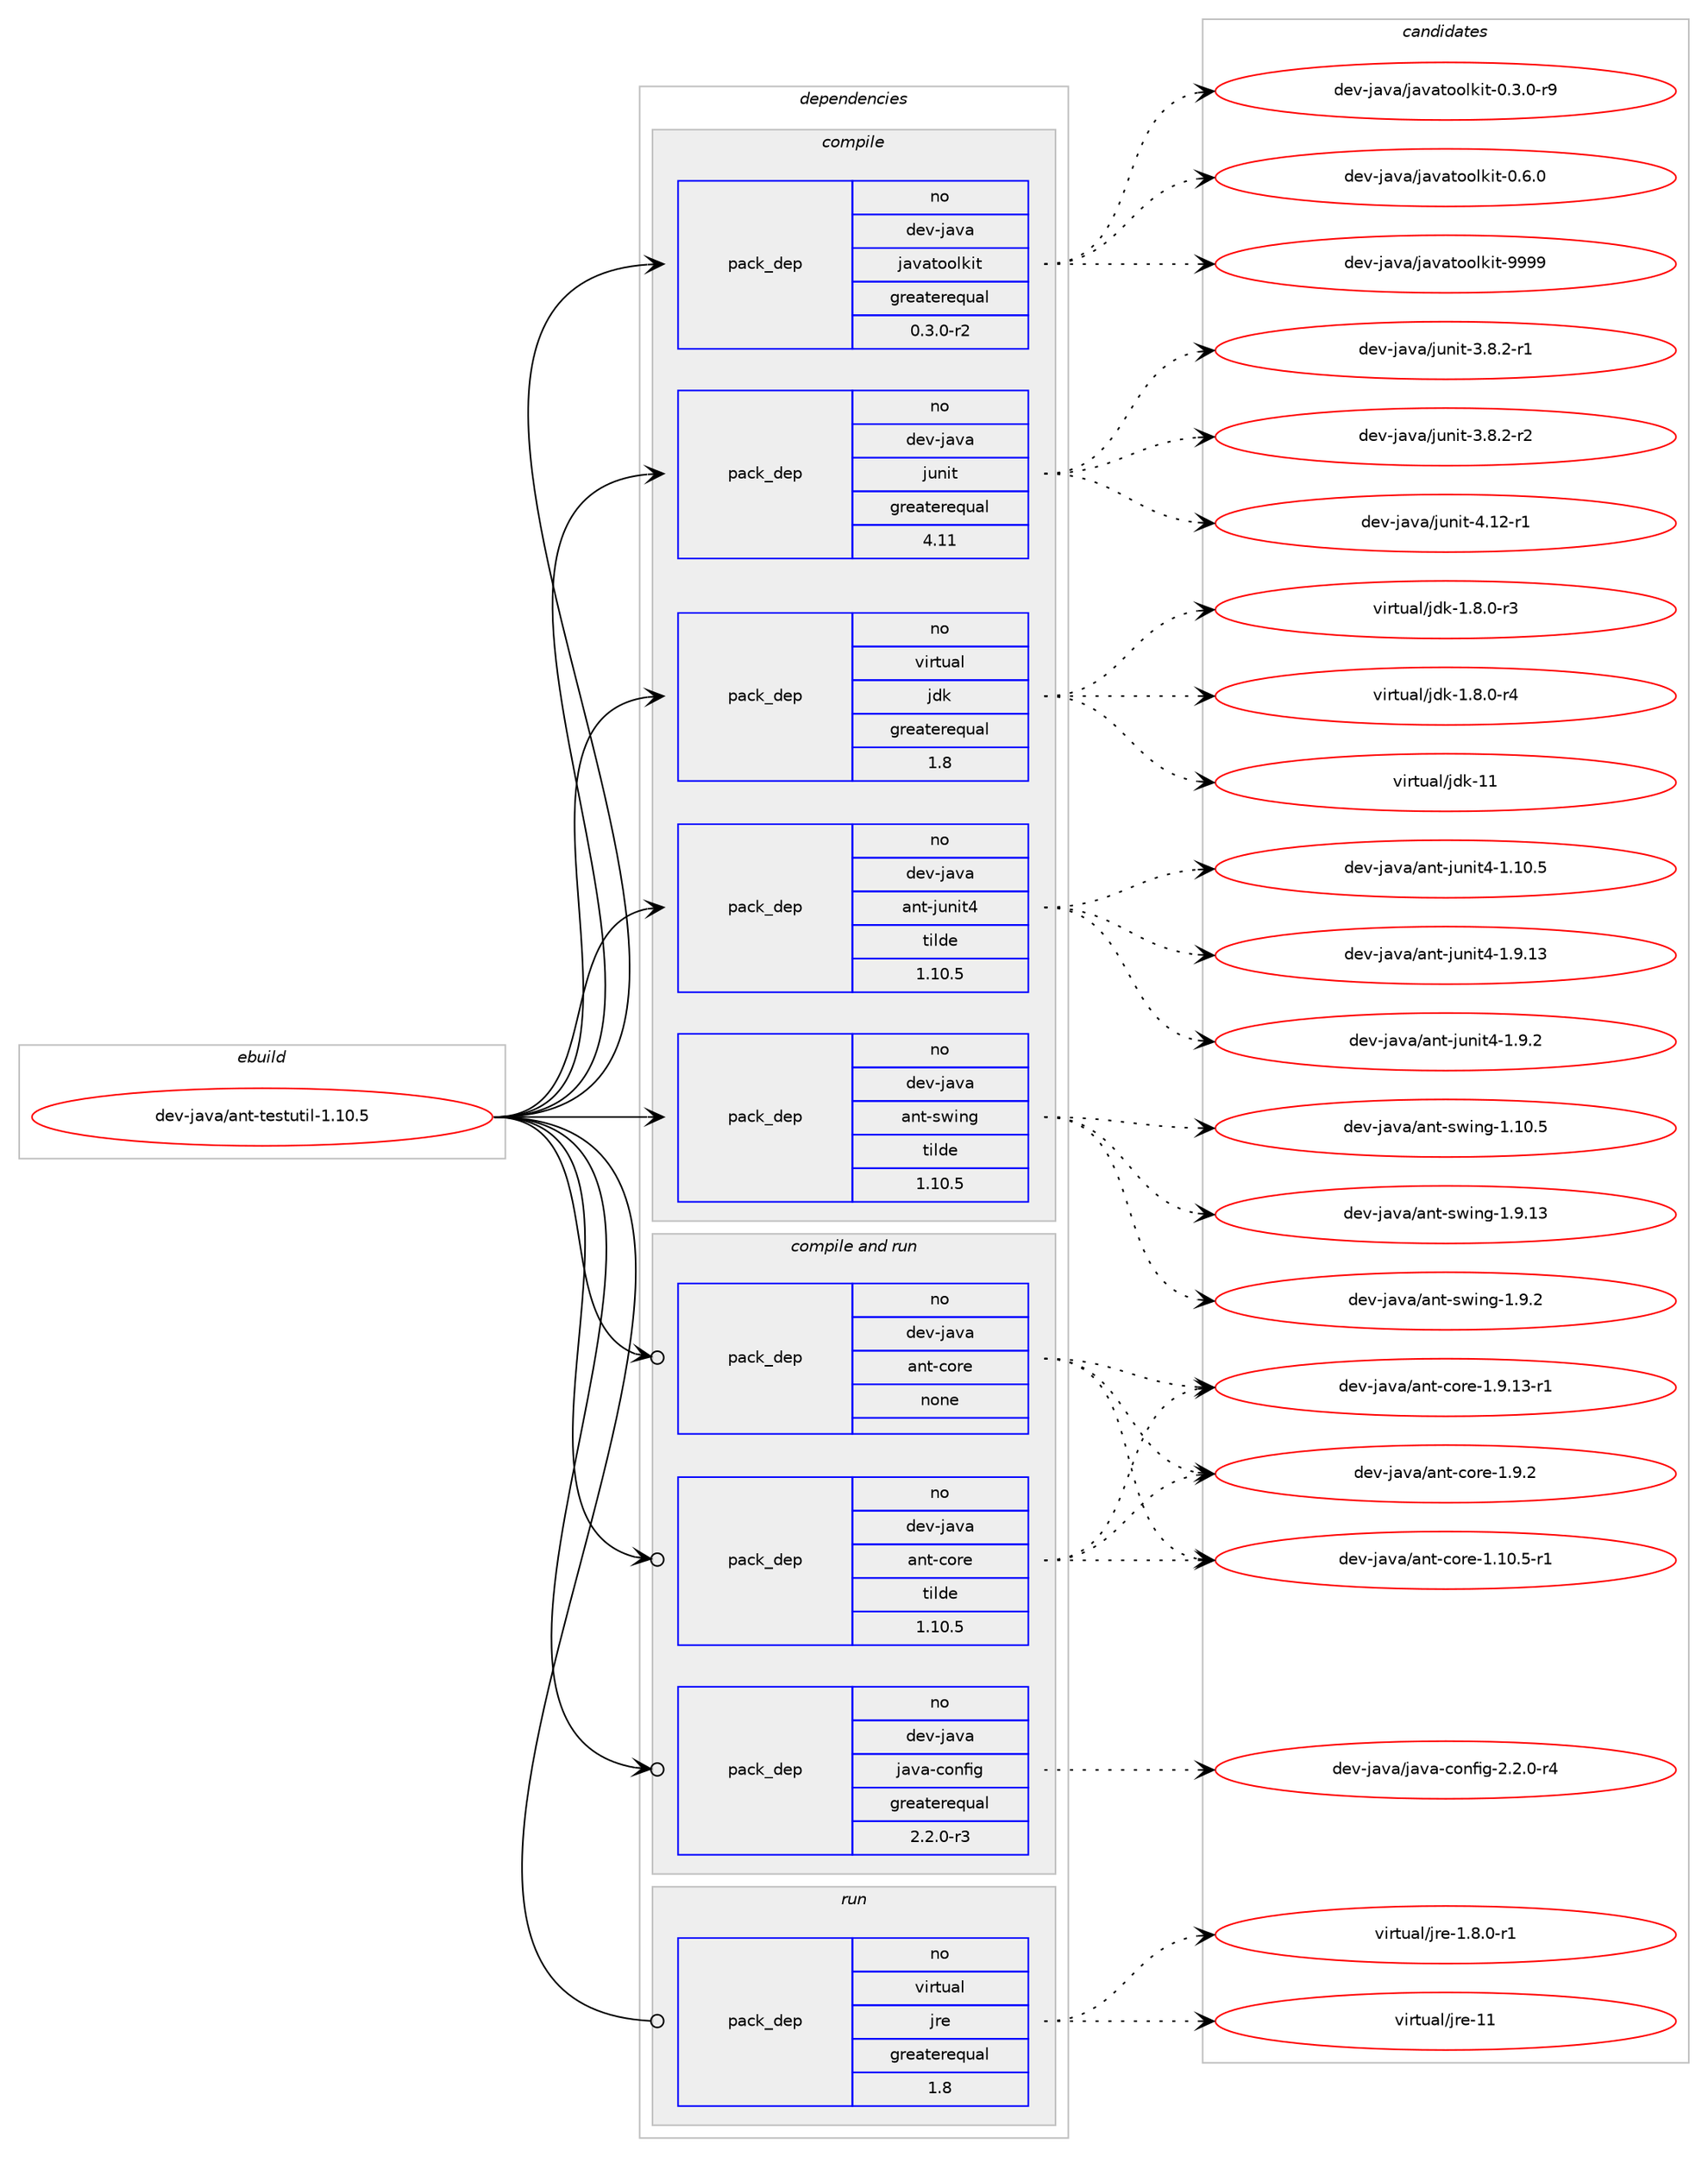 digraph prolog {

# *************
# Graph options
# *************

newrank=true;
concentrate=true;
compound=true;
graph [rankdir=LR,fontname=Helvetica,fontsize=10,ranksep=1.5];#, ranksep=2.5, nodesep=0.2];
edge  [arrowhead=vee];
node  [fontname=Helvetica,fontsize=10];

# **********
# The ebuild
# **********

subgraph cluster_leftcol {
color=gray;
rank=same;
label=<<i>ebuild</i>>;
id [label="dev-java/ant-testutil-1.10.5", color=red, width=4, href="../dev-java/ant-testutil-1.10.5.svg"];
}

# ****************
# The dependencies
# ****************

subgraph cluster_midcol {
color=gray;
label=<<i>dependencies</i>>;
subgraph cluster_compile {
fillcolor="#eeeeee";
style=filled;
label=<<i>compile</i>>;
subgraph pack966195 {
dependency1351034 [label=<<TABLE BORDER="0" CELLBORDER="1" CELLSPACING="0" CELLPADDING="4" WIDTH="220"><TR><TD ROWSPAN="6" CELLPADDING="30">pack_dep</TD></TR><TR><TD WIDTH="110">no</TD></TR><TR><TD>dev-java</TD></TR><TR><TD>ant-junit4</TD></TR><TR><TD>tilde</TD></TR><TR><TD>1.10.5</TD></TR></TABLE>>, shape=none, color=blue];
}
id:e -> dependency1351034:w [weight=20,style="solid",arrowhead="vee"];
subgraph pack966196 {
dependency1351035 [label=<<TABLE BORDER="0" CELLBORDER="1" CELLSPACING="0" CELLPADDING="4" WIDTH="220"><TR><TD ROWSPAN="6" CELLPADDING="30">pack_dep</TD></TR><TR><TD WIDTH="110">no</TD></TR><TR><TD>dev-java</TD></TR><TR><TD>ant-swing</TD></TR><TR><TD>tilde</TD></TR><TR><TD>1.10.5</TD></TR></TABLE>>, shape=none, color=blue];
}
id:e -> dependency1351035:w [weight=20,style="solid",arrowhead="vee"];
subgraph pack966197 {
dependency1351036 [label=<<TABLE BORDER="0" CELLBORDER="1" CELLSPACING="0" CELLPADDING="4" WIDTH="220"><TR><TD ROWSPAN="6" CELLPADDING="30">pack_dep</TD></TR><TR><TD WIDTH="110">no</TD></TR><TR><TD>dev-java</TD></TR><TR><TD>javatoolkit</TD></TR><TR><TD>greaterequal</TD></TR><TR><TD>0.3.0-r2</TD></TR></TABLE>>, shape=none, color=blue];
}
id:e -> dependency1351036:w [weight=20,style="solid",arrowhead="vee"];
subgraph pack966198 {
dependency1351037 [label=<<TABLE BORDER="0" CELLBORDER="1" CELLSPACING="0" CELLPADDING="4" WIDTH="220"><TR><TD ROWSPAN="6" CELLPADDING="30">pack_dep</TD></TR><TR><TD WIDTH="110">no</TD></TR><TR><TD>dev-java</TD></TR><TR><TD>junit</TD></TR><TR><TD>greaterequal</TD></TR><TR><TD>4.11</TD></TR></TABLE>>, shape=none, color=blue];
}
id:e -> dependency1351037:w [weight=20,style="solid",arrowhead="vee"];
subgraph pack966199 {
dependency1351038 [label=<<TABLE BORDER="0" CELLBORDER="1" CELLSPACING="0" CELLPADDING="4" WIDTH="220"><TR><TD ROWSPAN="6" CELLPADDING="30">pack_dep</TD></TR><TR><TD WIDTH="110">no</TD></TR><TR><TD>virtual</TD></TR><TR><TD>jdk</TD></TR><TR><TD>greaterequal</TD></TR><TR><TD>1.8</TD></TR></TABLE>>, shape=none, color=blue];
}
id:e -> dependency1351038:w [weight=20,style="solid",arrowhead="vee"];
}
subgraph cluster_compileandrun {
fillcolor="#eeeeee";
style=filled;
label=<<i>compile and run</i>>;
subgraph pack966200 {
dependency1351039 [label=<<TABLE BORDER="0" CELLBORDER="1" CELLSPACING="0" CELLPADDING="4" WIDTH="220"><TR><TD ROWSPAN="6" CELLPADDING="30">pack_dep</TD></TR><TR><TD WIDTH="110">no</TD></TR><TR><TD>dev-java</TD></TR><TR><TD>ant-core</TD></TR><TR><TD>none</TD></TR><TR><TD></TD></TR></TABLE>>, shape=none, color=blue];
}
id:e -> dependency1351039:w [weight=20,style="solid",arrowhead="odotvee"];
subgraph pack966201 {
dependency1351040 [label=<<TABLE BORDER="0" CELLBORDER="1" CELLSPACING="0" CELLPADDING="4" WIDTH="220"><TR><TD ROWSPAN="6" CELLPADDING="30">pack_dep</TD></TR><TR><TD WIDTH="110">no</TD></TR><TR><TD>dev-java</TD></TR><TR><TD>ant-core</TD></TR><TR><TD>tilde</TD></TR><TR><TD>1.10.5</TD></TR></TABLE>>, shape=none, color=blue];
}
id:e -> dependency1351040:w [weight=20,style="solid",arrowhead="odotvee"];
subgraph pack966202 {
dependency1351041 [label=<<TABLE BORDER="0" CELLBORDER="1" CELLSPACING="0" CELLPADDING="4" WIDTH="220"><TR><TD ROWSPAN="6" CELLPADDING="30">pack_dep</TD></TR><TR><TD WIDTH="110">no</TD></TR><TR><TD>dev-java</TD></TR><TR><TD>java-config</TD></TR><TR><TD>greaterequal</TD></TR><TR><TD>2.2.0-r3</TD></TR></TABLE>>, shape=none, color=blue];
}
id:e -> dependency1351041:w [weight=20,style="solid",arrowhead="odotvee"];
}
subgraph cluster_run {
fillcolor="#eeeeee";
style=filled;
label=<<i>run</i>>;
subgraph pack966203 {
dependency1351042 [label=<<TABLE BORDER="0" CELLBORDER="1" CELLSPACING="0" CELLPADDING="4" WIDTH="220"><TR><TD ROWSPAN="6" CELLPADDING="30">pack_dep</TD></TR><TR><TD WIDTH="110">no</TD></TR><TR><TD>virtual</TD></TR><TR><TD>jre</TD></TR><TR><TD>greaterequal</TD></TR><TR><TD>1.8</TD></TR></TABLE>>, shape=none, color=blue];
}
id:e -> dependency1351042:w [weight=20,style="solid",arrowhead="odot"];
}
}

# **************
# The candidates
# **************

subgraph cluster_choices {
rank=same;
color=gray;
label=<<i>candidates</i>>;

subgraph choice966195 {
color=black;
nodesep=1;
choice1001011184510697118974797110116451061171101051165245494649484653 [label="dev-java/ant-junit4-1.10.5", color=red, width=4,href="../dev-java/ant-junit4-1.10.5.svg"];
choice1001011184510697118974797110116451061171101051165245494657464951 [label="dev-java/ant-junit4-1.9.13", color=red, width=4,href="../dev-java/ant-junit4-1.9.13.svg"];
choice10010111845106971189747971101164510611711010511652454946574650 [label="dev-java/ant-junit4-1.9.2", color=red, width=4,href="../dev-java/ant-junit4-1.9.2.svg"];
dependency1351034:e -> choice1001011184510697118974797110116451061171101051165245494649484653:w [style=dotted,weight="100"];
dependency1351034:e -> choice1001011184510697118974797110116451061171101051165245494657464951:w [style=dotted,weight="100"];
dependency1351034:e -> choice10010111845106971189747971101164510611711010511652454946574650:w [style=dotted,weight="100"];
}
subgraph choice966196 {
color=black;
nodesep=1;
choice10010111845106971189747971101164511511910511010345494649484653 [label="dev-java/ant-swing-1.10.5", color=red, width=4,href="../dev-java/ant-swing-1.10.5.svg"];
choice10010111845106971189747971101164511511910511010345494657464951 [label="dev-java/ant-swing-1.9.13", color=red, width=4,href="../dev-java/ant-swing-1.9.13.svg"];
choice100101118451069711897479711011645115119105110103454946574650 [label="dev-java/ant-swing-1.9.2", color=red, width=4,href="../dev-java/ant-swing-1.9.2.svg"];
dependency1351035:e -> choice10010111845106971189747971101164511511910511010345494649484653:w [style=dotted,weight="100"];
dependency1351035:e -> choice10010111845106971189747971101164511511910511010345494657464951:w [style=dotted,weight="100"];
dependency1351035:e -> choice100101118451069711897479711011645115119105110103454946574650:w [style=dotted,weight="100"];
}
subgraph choice966197 {
color=black;
nodesep=1;
choice1001011184510697118974710697118971161111111081071051164548465146484511457 [label="dev-java/javatoolkit-0.3.0-r9", color=red, width=4,href="../dev-java/javatoolkit-0.3.0-r9.svg"];
choice100101118451069711897471069711897116111111108107105116454846544648 [label="dev-java/javatoolkit-0.6.0", color=red, width=4,href="../dev-java/javatoolkit-0.6.0.svg"];
choice1001011184510697118974710697118971161111111081071051164557575757 [label="dev-java/javatoolkit-9999", color=red, width=4,href="../dev-java/javatoolkit-9999.svg"];
dependency1351036:e -> choice1001011184510697118974710697118971161111111081071051164548465146484511457:w [style=dotted,weight="100"];
dependency1351036:e -> choice100101118451069711897471069711897116111111108107105116454846544648:w [style=dotted,weight="100"];
dependency1351036:e -> choice1001011184510697118974710697118971161111111081071051164557575757:w [style=dotted,weight="100"];
}
subgraph choice966198 {
color=black;
nodesep=1;
choice100101118451069711897471061171101051164551465646504511449 [label="dev-java/junit-3.8.2-r1", color=red, width=4,href="../dev-java/junit-3.8.2-r1.svg"];
choice100101118451069711897471061171101051164551465646504511450 [label="dev-java/junit-3.8.2-r2", color=red, width=4,href="../dev-java/junit-3.8.2-r2.svg"];
choice1001011184510697118974710611711010511645524649504511449 [label="dev-java/junit-4.12-r1", color=red, width=4,href="../dev-java/junit-4.12-r1.svg"];
dependency1351037:e -> choice100101118451069711897471061171101051164551465646504511449:w [style=dotted,weight="100"];
dependency1351037:e -> choice100101118451069711897471061171101051164551465646504511450:w [style=dotted,weight="100"];
dependency1351037:e -> choice1001011184510697118974710611711010511645524649504511449:w [style=dotted,weight="100"];
}
subgraph choice966199 {
color=black;
nodesep=1;
choice11810511411611797108471061001074549465646484511451 [label="virtual/jdk-1.8.0-r3", color=red, width=4,href="../virtual/jdk-1.8.0-r3.svg"];
choice11810511411611797108471061001074549465646484511452 [label="virtual/jdk-1.8.0-r4", color=red, width=4,href="../virtual/jdk-1.8.0-r4.svg"];
choice1181051141161179710847106100107454949 [label="virtual/jdk-11", color=red, width=4,href="../virtual/jdk-11.svg"];
dependency1351038:e -> choice11810511411611797108471061001074549465646484511451:w [style=dotted,weight="100"];
dependency1351038:e -> choice11810511411611797108471061001074549465646484511452:w [style=dotted,weight="100"];
dependency1351038:e -> choice1181051141161179710847106100107454949:w [style=dotted,weight="100"];
}
subgraph choice966200 {
color=black;
nodesep=1;
choice10010111845106971189747971101164599111114101454946494846534511449 [label="dev-java/ant-core-1.10.5-r1", color=red, width=4,href="../dev-java/ant-core-1.10.5-r1.svg"];
choice10010111845106971189747971101164599111114101454946574649514511449 [label="dev-java/ant-core-1.9.13-r1", color=red, width=4,href="../dev-java/ant-core-1.9.13-r1.svg"];
choice10010111845106971189747971101164599111114101454946574650 [label="dev-java/ant-core-1.9.2", color=red, width=4,href="../dev-java/ant-core-1.9.2.svg"];
dependency1351039:e -> choice10010111845106971189747971101164599111114101454946494846534511449:w [style=dotted,weight="100"];
dependency1351039:e -> choice10010111845106971189747971101164599111114101454946574649514511449:w [style=dotted,weight="100"];
dependency1351039:e -> choice10010111845106971189747971101164599111114101454946574650:w [style=dotted,weight="100"];
}
subgraph choice966201 {
color=black;
nodesep=1;
choice10010111845106971189747971101164599111114101454946494846534511449 [label="dev-java/ant-core-1.10.5-r1", color=red, width=4,href="../dev-java/ant-core-1.10.5-r1.svg"];
choice10010111845106971189747971101164599111114101454946574649514511449 [label="dev-java/ant-core-1.9.13-r1", color=red, width=4,href="../dev-java/ant-core-1.9.13-r1.svg"];
choice10010111845106971189747971101164599111114101454946574650 [label="dev-java/ant-core-1.9.2", color=red, width=4,href="../dev-java/ant-core-1.9.2.svg"];
dependency1351040:e -> choice10010111845106971189747971101164599111114101454946494846534511449:w [style=dotted,weight="100"];
dependency1351040:e -> choice10010111845106971189747971101164599111114101454946574649514511449:w [style=dotted,weight="100"];
dependency1351040:e -> choice10010111845106971189747971101164599111114101454946574650:w [style=dotted,weight="100"];
}
subgraph choice966202 {
color=black;
nodesep=1;
choice10010111845106971189747106971189745991111101021051034550465046484511452 [label="dev-java/java-config-2.2.0-r4", color=red, width=4,href="../dev-java/java-config-2.2.0-r4.svg"];
dependency1351041:e -> choice10010111845106971189747106971189745991111101021051034550465046484511452:w [style=dotted,weight="100"];
}
subgraph choice966203 {
color=black;
nodesep=1;
choice11810511411611797108471061141014549465646484511449 [label="virtual/jre-1.8.0-r1", color=red, width=4,href="../virtual/jre-1.8.0-r1.svg"];
choice1181051141161179710847106114101454949 [label="virtual/jre-11", color=red, width=4,href="../virtual/jre-11.svg"];
dependency1351042:e -> choice11810511411611797108471061141014549465646484511449:w [style=dotted,weight="100"];
dependency1351042:e -> choice1181051141161179710847106114101454949:w [style=dotted,weight="100"];
}
}

}
